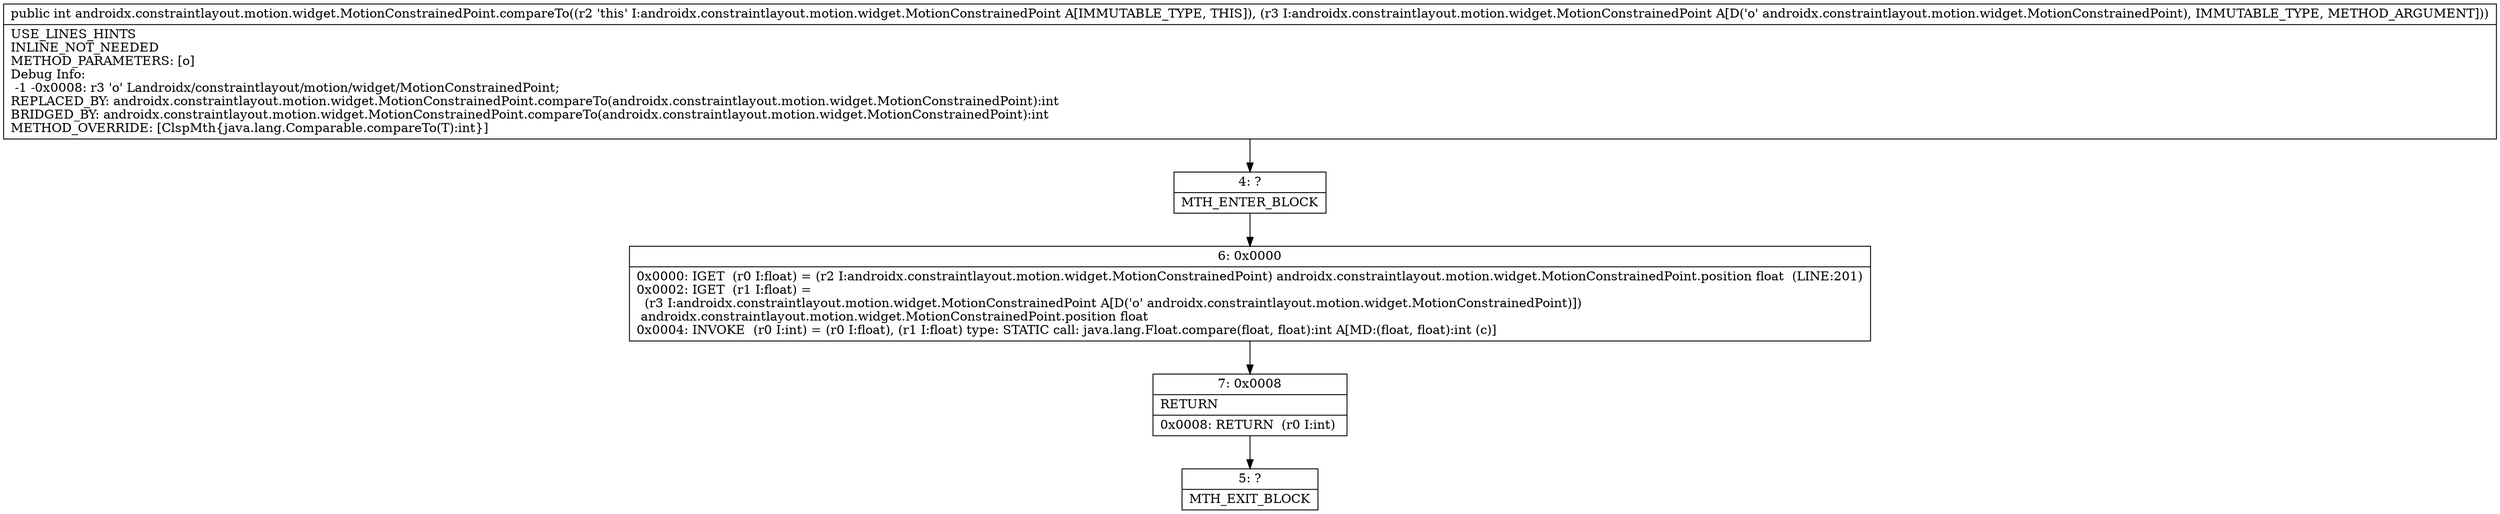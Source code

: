 digraph "CFG forandroidx.constraintlayout.motion.widget.MotionConstrainedPoint.compareTo(Landroidx\/constraintlayout\/motion\/widget\/MotionConstrainedPoint;)I" {
Node_4 [shape=record,label="{4\:\ ?|MTH_ENTER_BLOCK\l}"];
Node_6 [shape=record,label="{6\:\ 0x0000|0x0000: IGET  (r0 I:float) = (r2 I:androidx.constraintlayout.motion.widget.MotionConstrainedPoint) androidx.constraintlayout.motion.widget.MotionConstrainedPoint.position float  (LINE:201)\l0x0002: IGET  (r1 I:float) = \l  (r3 I:androidx.constraintlayout.motion.widget.MotionConstrainedPoint A[D('o' androidx.constraintlayout.motion.widget.MotionConstrainedPoint)])\l androidx.constraintlayout.motion.widget.MotionConstrainedPoint.position float \l0x0004: INVOKE  (r0 I:int) = (r0 I:float), (r1 I:float) type: STATIC call: java.lang.Float.compare(float, float):int A[MD:(float, float):int (c)]\l}"];
Node_7 [shape=record,label="{7\:\ 0x0008|RETURN\l|0x0008: RETURN  (r0 I:int) \l}"];
Node_5 [shape=record,label="{5\:\ ?|MTH_EXIT_BLOCK\l}"];
MethodNode[shape=record,label="{public int androidx.constraintlayout.motion.widget.MotionConstrainedPoint.compareTo((r2 'this' I:androidx.constraintlayout.motion.widget.MotionConstrainedPoint A[IMMUTABLE_TYPE, THIS]), (r3 I:androidx.constraintlayout.motion.widget.MotionConstrainedPoint A[D('o' androidx.constraintlayout.motion.widget.MotionConstrainedPoint), IMMUTABLE_TYPE, METHOD_ARGUMENT]))  | USE_LINES_HINTS\lINLINE_NOT_NEEDED\lMETHOD_PARAMETERS: [o]\lDebug Info:\l  \-1 \-0x0008: r3 'o' Landroidx\/constraintlayout\/motion\/widget\/MotionConstrainedPoint;\lREPLACED_BY: androidx.constraintlayout.motion.widget.MotionConstrainedPoint.compareTo(androidx.constraintlayout.motion.widget.MotionConstrainedPoint):int\lBRIDGED_BY: androidx.constraintlayout.motion.widget.MotionConstrainedPoint.compareTo(androidx.constraintlayout.motion.widget.MotionConstrainedPoint):int\lMETHOD_OVERRIDE: [ClspMth\{java.lang.Comparable.compareTo(T):int\}]\l}"];
MethodNode -> Node_4;Node_4 -> Node_6;
Node_6 -> Node_7;
Node_7 -> Node_5;
}

